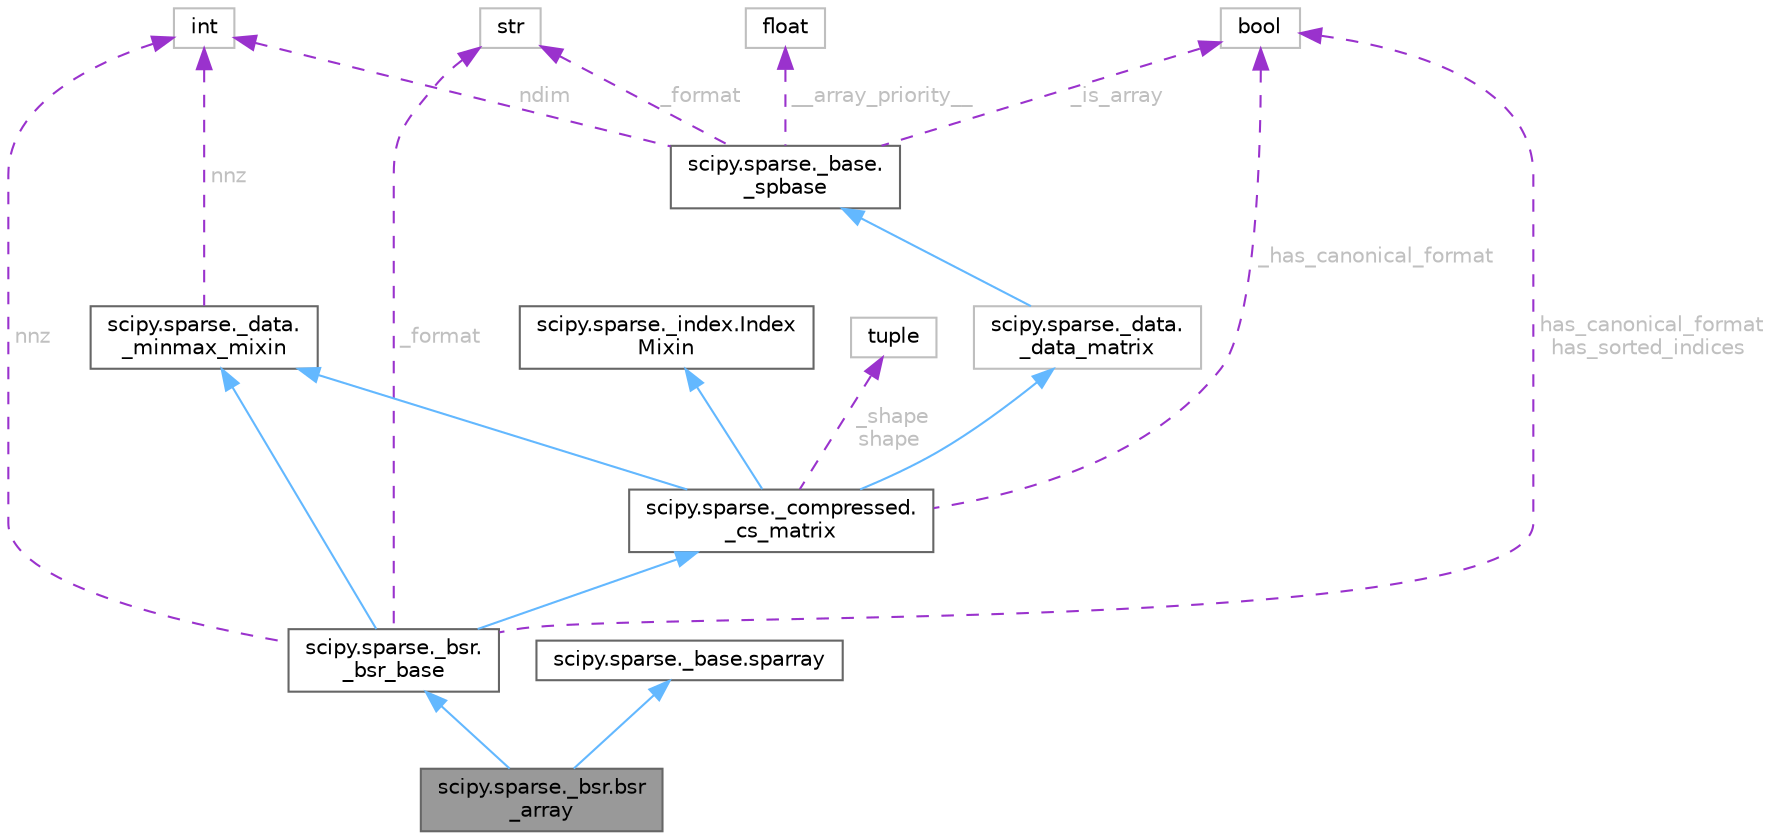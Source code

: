 digraph "scipy.sparse._bsr.bsr_array"
{
 // LATEX_PDF_SIZE
  bgcolor="transparent";
  edge [fontname=Helvetica,fontsize=10,labelfontname=Helvetica,labelfontsize=10];
  node [fontname=Helvetica,fontsize=10,shape=box,height=0.2,width=0.4];
  Node1 [id="Node000001",label="scipy.sparse._bsr.bsr\l_array",height=0.2,width=0.4,color="gray40", fillcolor="grey60", style="filled", fontcolor="black",tooltip=" "];
  Node2 -> Node1 [id="edge1_Node000001_Node000002",dir="back",color="steelblue1",style="solid",tooltip=" "];
  Node2 [id="Node000002",label="scipy.sparse._bsr.\l_bsr_base",height=0.2,width=0.4,color="gray40", fillcolor="white", style="filled",URL="$dc/dbc/classscipy_1_1sparse_1_1__bsr_1_1__bsr__base.html",tooltip=" "];
  Node3 -> Node2 [id="edge2_Node000002_Node000003",dir="back",color="steelblue1",style="solid",tooltip=" "];
  Node3 [id="Node000003",label="scipy.sparse._compressed.\l_cs_matrix",height=0.2,width=0.4,color="gray40", fillcolor="white", style="filled",URL="$dd/dd4/classscipy_1_1sparse_1_1__compressed_1_1__cs__matrix.html",tooltip=" "];
  Node4 -> Node3 [id="edge3_Node000003_Node000004",dir="back",color="steelblue1",style="solid",tooltip=" "];
  Node4 [id="Node000004",label="scipy.sparse._data.\l_data_matrix",height=0.2,width=0.4,color="grey75", fillcolor="white", style="filled",URL="$d4/da4/classscipy_1_1sparse_1_1__data_1_1__data__matrix.html",tooltip=" "];
  Node5 -> Node4 [id="edge4_Node000004_Node000005",dir="back",color="steelblue1",style="solid",tooltip=" "];
  Node5 [id="Node000005",label="scipy.sparse._base.\l_spbase",height=0.2,width=0.4,color="gray40", fillcolor="white", style="filled",URL="$d7/daf/classscipy_1_1sparse_1_1__base_1_1__spbase.html",tooltip=" "];
  Node6 -> Node5 [id="edge5_Node000005_Node000006",dir="back",color="darkorchid3",style="dashed",tooltip=" ",label=" __array_priority__",fontcolor="grey" ];
  Node6 [id="Node000006",label="float",height=0.2,width=0.4,color="grey75", fillcolor="white", style="filled",tooltip=" "];
  Node7 -> Node5 [id="edge6_Node000005_Node000007",dir="back",color="darkorchid3",style="dashed",tooltip=" ",label=" _format",fontcolor="grey" ];
  Node7 [id="Node000007",label="str",height=0.2,width=0.4,color="grey75", fillcolor="white", style="filled",tooltip=" "];
  Node8 -> Node5 [id="edge7_Node000005_Node000008",dir="back",color="darkorchid3",style="dashed",tooltip=" ",label=" ndim",fontcolor="grey" ];
  Node8 [id="Node000008",label="int",height=0.2,width=0.4,color="grey75", fillcolor="white", style="filled",tooltip=" "];
  Node9 -> Node5 [id="edge8_Node000005_Node000009",dir="back",color="darkorchid3",style="dashed",tooltip=" ",label=" _is_array",fontcolor="grey" ];
  Node9 [id="Node000009",label="bool",height=0.2,width=0.4,color="grey75", fillcolor="white", style="filled",tooltip=" "];
  Node10 -> Node3 [id="edge9_Node000003_Node000010",dir="back",color="steelblue1",style="solid",tooltip=" "];
  Node10 [id="Node000010",label="scipy.sparse._data.\l_minmax_mixin",height=0.2,width=0.4,color="gray40", fillcolor="white", style="filled",URL="$d5/d0a/classscipy_1_1sparse_1_1__data_1_1__minmax__mixin.html",tooltip=" "];
  Node8 -> Node10 [id="edge10_Node000010_Node000008",dir="back",color="darkorchid3",style="dashed",tooltip=" ",label=" nnz",fontcolor="grey" ];
  Node11 -> Node3 [id="edge11_Node000003_Node000011",dir="back",color="steelblue1",style="solid",tooltip=" "];
  Node11 [id="Node000011",label="scipy.sparse._index.Index\lMixin",height=0.2,width=0.4,color="gray40", fillcolor="white", style="filled",URL="$d2/da5/classscipy_1_1sparse_1_1__index_1_1IndexMixin.html",tooltip=" "];
  Node12 -> Node3 [id="edge12_Node000003_Node000012",dir="back",color="darkorchid3",style="dashed",tooltip=" ",label=" _shape\nshape",fontcolor="grey" ];
  Node12 [id="Node000012",label="tuple",height=0.2,width=0.4,color="grey75", fillcolor="white", style="filled",tooltip=" "];
  Node9 -> Node3 [id="edge13_Node000003_Node000009",dir="back",color="darkorchid3",style="dashed",tooltip=" ",label=" _has_canonical_format",fontcolor="grey" ];
  Node10 -> Node2 [id="edge14_Node000002_Node000010",dir="back",color="steelblue1",style="solid",tooltip=" "];
  Node7 -> Node2 [id="edge15_Node000002_Node000007",dir="back",color="darkorchid3",style="dashed",tooltip=" ",label=" _format",fontcolor="grey" ];
  Node8 -> Node2 [id="edge16_Node000002_Node000008",dir="back",color="darkorchid3",style="dashed",tooltip=" ",label=" nnz",fontcolor="grey" ];
  Node9 -> Node2 [id="edge17_Node000002_Node000009",dir="back",color="darkorchid3",style="dashed",tooltip=" ",label=" has_canonical_format\nhas_sorted_indices",fontcolor="grey" ];
  Node13 -> Node1 [id="edge18_Node000001_Node000013",dir="back",color="steelblue1",style="solid",tooltip=" "];
  Node13 [id="Node000013",label="scipy.sparse._base.sparray",height=0.2,width=0.4,color="gray40", fillcolor="white", style="filled",URL="$db/d7f/classscipy_1_1sparse_1_1__base_1_1sparray.html",tooltip=" "];
}
